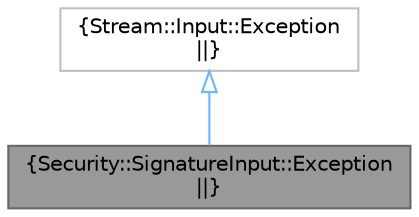 digraph "Security::SignatureInput::Exception"
{
 // LATEX_PDF_SIZE
  bgcolor="transparent";
  edge [fontname=Helvetica,fontsize=10,labelfontname=Helvetica,labelfontsize=10];
  node [fontname=Helvetica,fontsize=10,shape=box,height=0.2,width=0.4];
  Node1 [label="{Security::SignatureInput::Exception\n||}",height=0.2,width=0.4,color="gray40", fillcolor="grey60", style="filled", fontcolor="black",tooltip=" "];
  Node2 -> Node1 [dir="back",color="steelblue1",style="solid",arrowtail="onormal"];
  Node2 [label="{Stream::Input::Exception\n||}",height=0.2,width=0.4,color="grey75", fillcolor="white", style="filled",URL="/tmp/build/x64/Release/Stream/tag.xml$d2/d85/structStream_1_1Input_1_1Exception.html",tooltip=" "];
}
